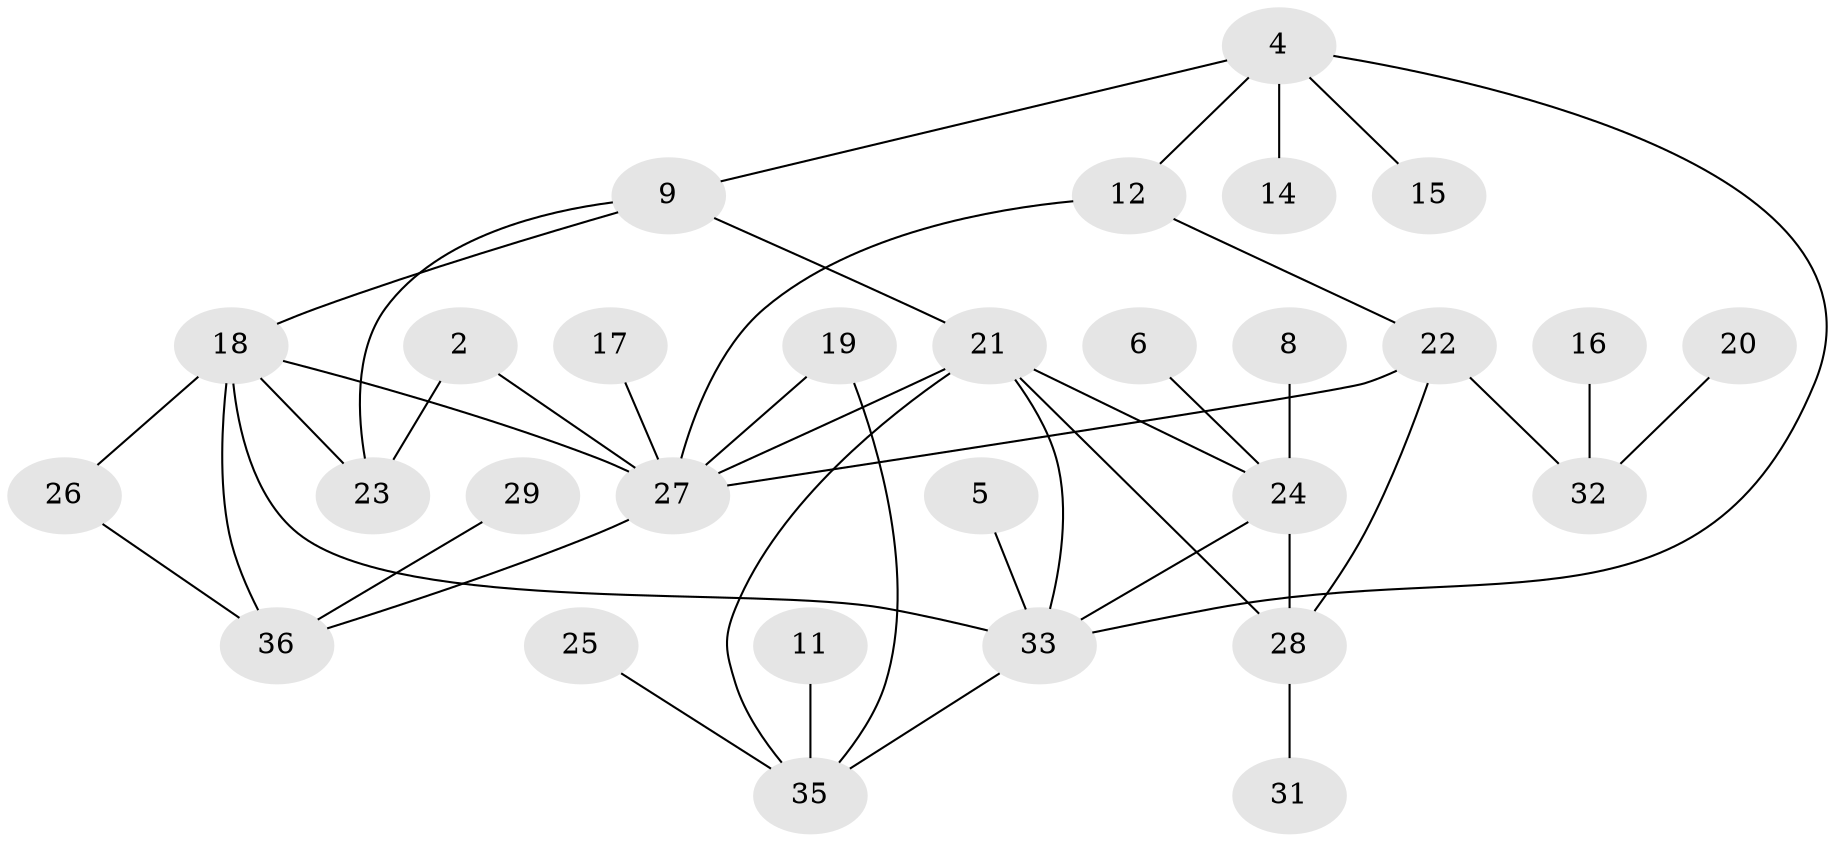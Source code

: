// original degree distribution, {2: 0.2222222222222222, 0: 0.08333333333333333, 3: 0.2638888888888889, 1: 0.2638888888888889, 8: 0.013888888888888888, 4: 0.1111111111111111, 5: 0.027777777777777776, 6: 0.013888888888888888}
// Generated by graph-tools (version 1.1) at 2025/25/03/09/25 03:25:23]
// undirected, 29 vertices, 42 edges
graph export_dot {
graph [start="1"]
  node [color=gray90,style=filled];
  2;
  4;
  5;
  6;
  8;
  9;
  11;
  12;
  14;
  15;
  16;
  17;
  18;
  19;
  20;
  21;
  22;
  23;
  24;
  25;
  26;
  27;
  28;
  29;
  31;
  32;
  33;
  35;
  36;
  2 -- 23 [weight=1.0];
  2 -- 27 [weight=1.0];
  4 -- 9 [weight=1.0];
  4 -- 12 [weight=1.0];
  4 -- 14 [weight=1.0];
  4 -- 15 [weight=1.0];
  4 -- 33 [weight=1.0];
  5 -- 33 [weight=1.0];
  6 -- 24 [weight=1.0];
  8 -- 24 [weight=1.0];
  9 -- 18 [weight=1.0];
  9 -- 21 [weight=1.0];
  9 -- 23 [weight=1.0];
  11 -- 35 [weight=1.0];
  12 -- 22 [weight=1.0];
  12 -- 27 [weight=1.0];
  16 -- 32 [weight=1.0];
  17 -- 27 [weight=1.0];
  18 -- 23 [weight=1.0];
  18 -- 26 [weight=1.0];
  18 -- 27 [weight=1.0];
  18 -- 33 [weight=2.0];
  18 -- 36 [weight=1.0];
  19 -- 27 [weight=1.0];
  19 -- 35 [weight=1.0];
  20 -- 32 [weight=1.0];
  21 -- 24 [weight=1.0];
  21 -- 27 [weight=1.0];
  21 -- 28 [weight=1.0];
  21 -- 33 [weight=1.0];
  21 -- 35 [weight=1.0];
  22 -- 27 [weight=1.0];
  22 -- 28 [weight=1.0];
  22 -- 32 [weight=1.0];
  24 -- 28 [weight=1.0];
  24 -- 33 [weight=1.0];
  25 -- 35 [weight=1.0];
  26 -- 36 [weight=1.0];
  27 -- 36 [weight=1.0];
  28 -- 31 [weight=1.0];
  29 -- 36 [weight=1.0];
  33 -- 35 [weight=1.0];
}
